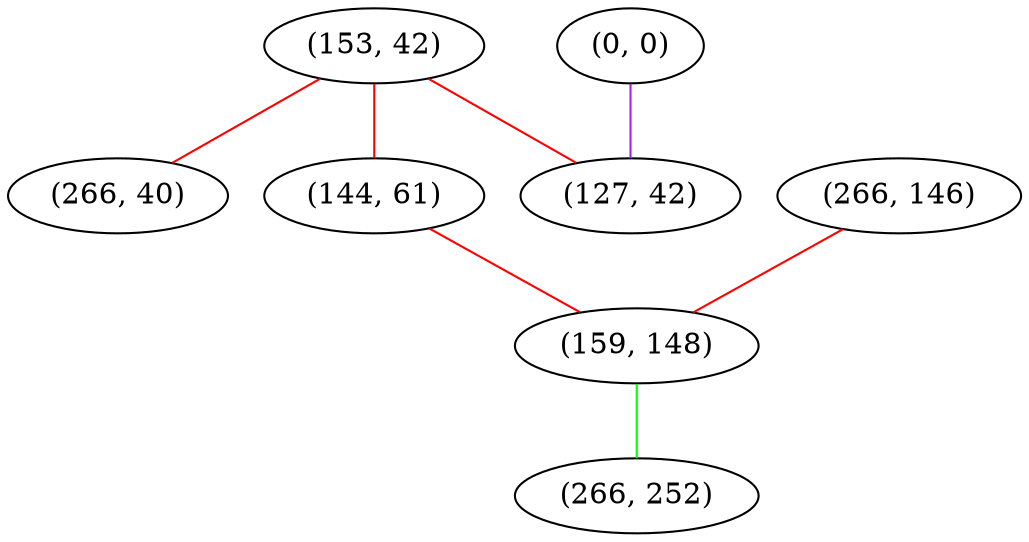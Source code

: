 graph "" {
"(153, 42)";
"(266, 40)";
"(0, 0)";
"(144, 61)";
"(266, 146)";
"(159, 148)";
"(266, 252)";
"(127, 42)";
"(153, 42)" -- "(266, 40)"  [color=red, key=0, weight=1];
"(153, 42)" -- "(144, 61)"  [color=red, key=0, weight=1];
"(153, 42)" -- "(127, 42)"  [color=red, key=0, weight=1];
"(0, 0)" -- "(127, 42)"  [color=purple, key=0, weight=4];
"(144, 61)" -- "(159, 148)"  [color=red, key=0, weight=1];
"(266, 146)" -- "(159, 148)"  [color=red, key=0, weight=1];
"(159, 148)" -- "(266, 252)"  [color=green, key=0, weight=2];
}
